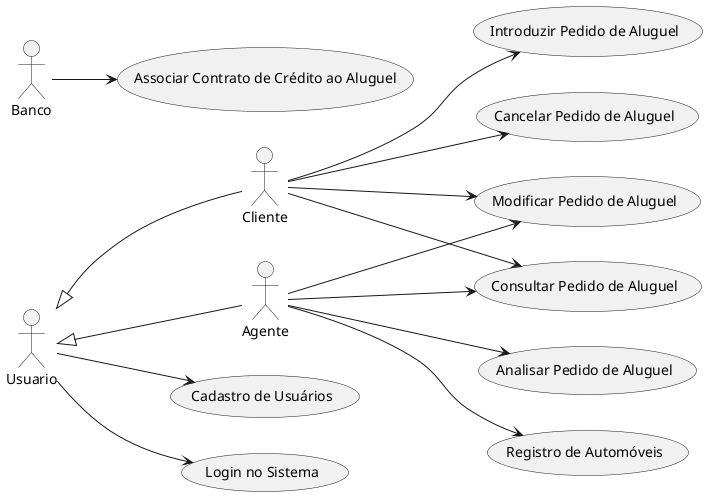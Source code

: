 @startuml

left to right direction

actor Usuario as U
actor Cliente as C
actor Agente as A
actor Banco as B

U <|-- C
U <|-- A

usecase "Cadastro de Usuários" as UC1
usecase "Login no Sistema" as UC2
usecase "Introduzir Pedido de Aluguel" as UC3
usecase "Modificar Pedido de Aluguel" as UC4
usecase "Consultar Pedido de Aluguel" as UC5
usecase "Cancelar Pedido de Aluguel" as UC6
usecase "Analisar Pedido de Aluguel" as UC7
usecase "Registro de Automóveis" as UC8
usecase "Associar Contrato de Crédito ao Aluguel" as UC9

U --> UC1
U --> UC2

C --> UC3
C --> UC4
C --> UC5
C --> UC6

A --> UC4
A --> UC5
A --> UC7
A --> UC8

B --> UC9

@enduml
